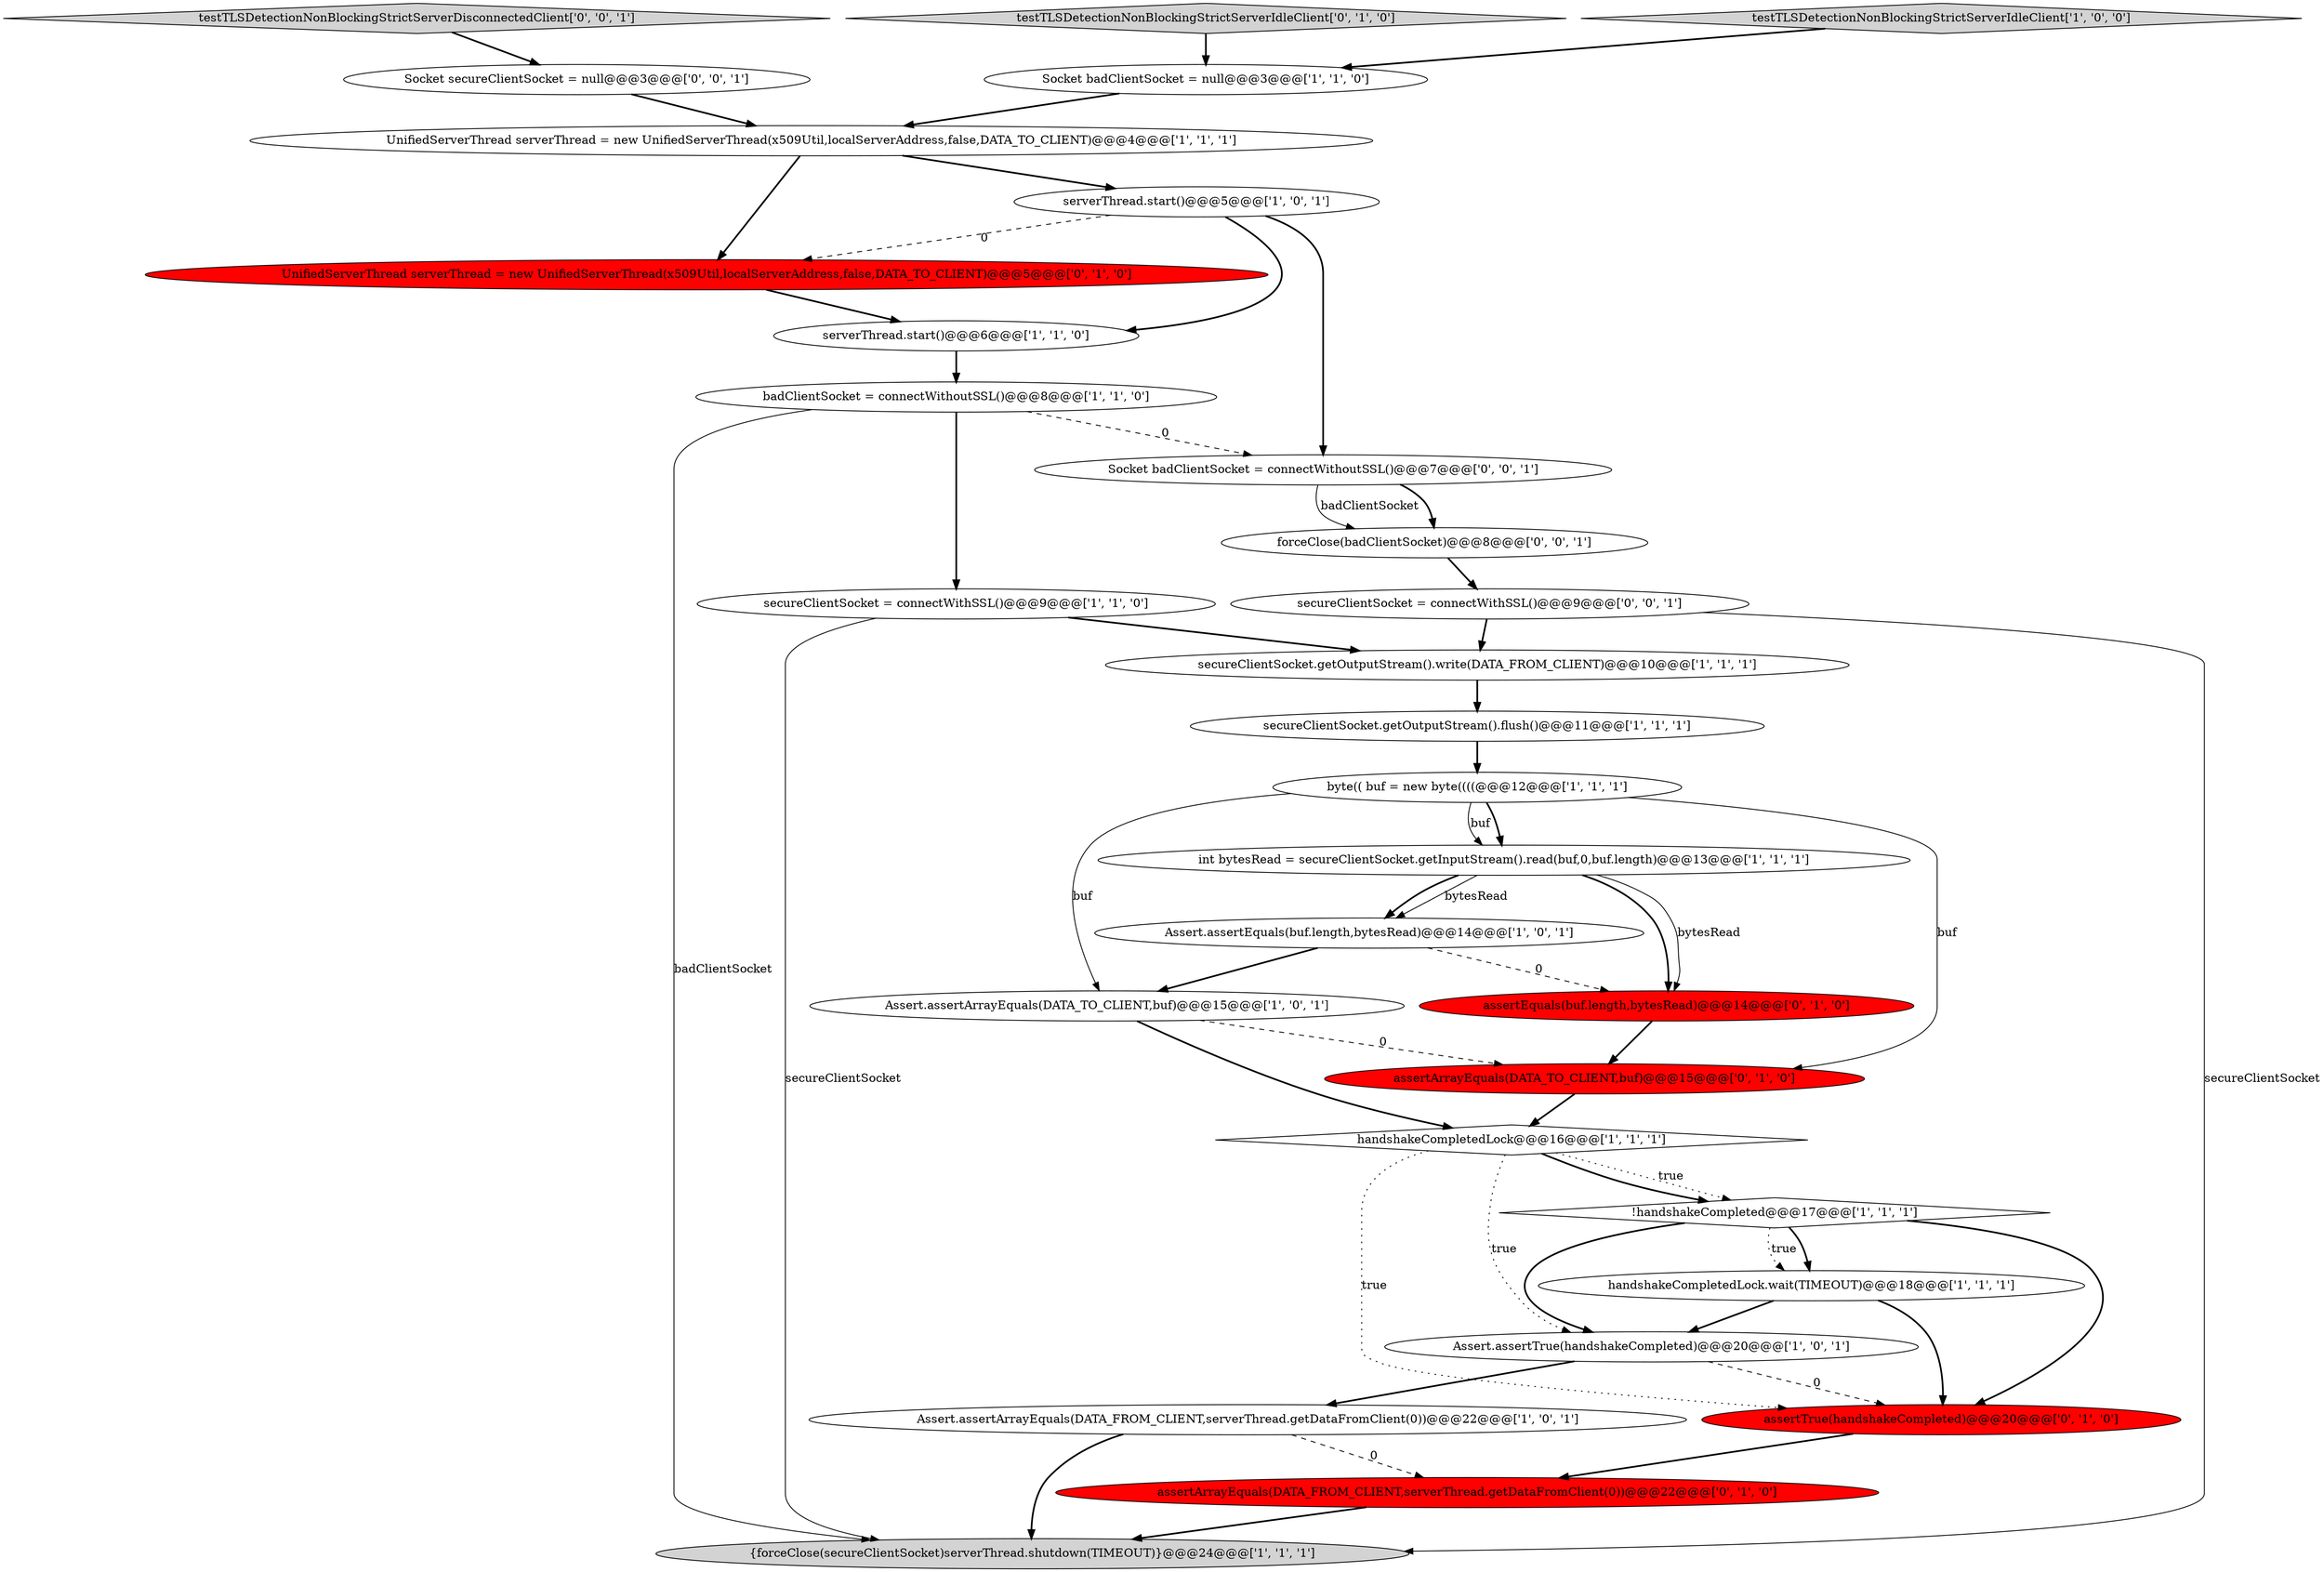 digraph {
22 [style = filled, label = "UnifiedServerThread serverThread = new UnifiedServerThread(x509Util,localServerAddress,false,DATA_TO_CLIENT)@@@5@@@['0', '1', '0']", fillcolor = red, shape = ellipse image = "AAA1AAABBB2BBB"];
11 [style = filled, label = "byte(( buf = new byte((((@@@12@@@['1', '1', '1']", fillcolor = white, shape = ellipse image = "AAA0AAABBB1BBB"];
14 [style = filled, label = "int bytesRead = secureClientSocket.getInputStream().read(buf,0,buf.length)@@@13@@@['1', '1', '1']", fillcolor = white, shape = ellipse image = "AAA0AAABBB1BBB"];
21 [style = filled, label = "assertTrue(handshakeCompleted)@@@20@@@['0', '1', '0']", fillcolor = red, shape = ellipse image = "AAA1AAABBB2BBB"];
19 [style = filled, label = "assertArrayEquals(DATA_FROM_CLIENT,serverThread.getDataFromClient(0))@@@22@@@['0', '1', '0']", fillcolor = red, shape = ellipse image = "AAA1AAABBB2BBB"];
8 [style = filled, label = "{forceClose(secureClientSocket)serverThread.shutdown(TIMEOUT)}@@@24@@@['1', '1', '1']", fillcolor = lightgray, shape = ellipse image = "AAA0AAABBB1BBB"];
25 [style = filled, label = "Socket badClientSocket = connectWithoutSSL()@@@7@@@['0', '0', '1']", fillcolor = white, shape = ellipse image = "AAA0AAABBB3BBB"];
20 [style = filled, label = "testTLSDetectionNonBlockingStrictServerIdleClient['0', '1', '0']", fillcolor = lightgray, shape = diamond image = "AAA0AAABBB2BBB"];
26 [style = filled, label = "Socket secureClientSocket = null@@@3@@@['0', '0', '1']", fillcolor = white, shape = ellipse image = "AAA0AAABBB3BBB"];
16 [style = filled, label = "Assert.assertArrayEquals(DATA_FROM_CLIENT,serverThread.getDataFromClient(0))@@@22@@@['1', '0', '1']", fillcolor = white, shape = ellipse image = "AAA0AAABBB1BBB"];
7 [style = filled, label = "handshakeCompletedLock@@@16@@@['1', '1', '1']", fillcolor = white, shape = diamond image = "AAA0AAABBB1BBB"];
28 [style = filled, label = "forceClose(badClientSocket)@@@8@@@['0', '0', '1']", fillcolor = white, shape = ellipse image = "AAA0AAABBB3BBB"];
6 [style = filled, label = "!handshakeCompleted@@@17@@@['1', '1', '1']", fillcolor = white, shape = diamond image = "AAA0AAABBB1BBB"];
15 [style = filled, label = "Assert.assertArrayEquals(DATA_TO_CLIENT,buf)@@@15@@@['1', '0', '1']", fillcolor = white, shape = ellipse image = "AAA0AAABBB1BBB"];
24 [style = filled, label = "assertEquals(buf.length,bytesRead)@@@14@@@['0', '1', '0']", fillcolor = red, shape = ellipse image = "AAA1AAABBB2BBB"];
27 [style = filled, label = "secureClientSocket = connectWithSSL()@@@9@@@['0', '0', '1']", fillcolor = white, shape = ellipse image = "AAA0AAABBB3BBB"];
2 [style = filled, label = "secureClientSocket = connectWithSSL()@@@9@@@['1', '1', '0']", fillcolor = white, shape = ellipse image = "AAA0AAABBB1BBB"];
1 [style = filled, label = "badClientSocket = connectWithoutSSL()@@@8@@@['1', '1', '0']", fillcolor = white, shape = ellipse image = "AAA0AAABBB1BBB"];
0 [style = filled, label = "secureClientSocket.getOutputStream().flush()@@@11@@@['1', '1', '1']", fillcolor = white, shape = ellipse image = "AAA0AAABBB1BBB"];
4 [style = filled, label = "serverThread.start()@@@6@@@['1', '1', '0']", fillcolor = white, shape = ellipse image = "AAA0AAABBB1BBB"];
3 [style = filled, label = "UnifiedServerThread serverThread = new UnifiedServerThread(x509Util,localServerAddress,false,DATA_TO_CLIENT)@@@4@@@['1', '1', '1']", fillcolor = white, shape = ellipse image = "AAA0AAABBB1BBB"];
10 [style = filled, label = "secureClientSocket.getOutputStream().write(DATA_FROM_CLIENT)@@@10@@@['1', '1', '1']", fillcolor = white, shape = ellipse image = "AAA0AAABBB1BBB"];
9 [style = filled, label = "Assert.assertTrue(handshakeCompleted)@@@20@@@['1', '0', '1']", fillcolor = white, shape = ellipse image = "AAA0AAABBB1BBB"];
29 [style = filled, label = "testTLSDetectionNonBlockingStrictServerDisconnectedClient['0', '0', '1']", fillcolor = lightgray, shape = diamond image = "AAA0AAABBB3BBB"];
17 [style = filled, label = "serverThread.start()@@@5@@@['1', '0', '1']", fillcolor = white, shape = ellipse image = "AAA0AAABBB1BBB"];
23 [style = filled, label = "assertArrayEquals(DATA_TO_CLIENT,buf)@@@15@@@['0', '1', '0']", fillcolor = red, shape = ellipse image = "AAA1AAABBB2BBB"];
5 [style = filled, label = "handshakeCompletedLock.wait(TIMEOUT)@@@18@@@['1', '1', '1']", fillcolor = white, shape = ellipse image = "AAA0AAABBB1BBB"];
13 [style = filled, label = "Socket badClientSocket = null@@@3@@@['1', '1', '0']", fillcolor = white, shape = ellipse image = "AAA0AAABBB1BBB"];
12 [style = filled, label = "testTLSDetectionNonBlockingStrictServerIdleClient['1', '0', '0']", fillcolor = lightgray, shape = diamond image = "AAA0AAABBB1BBB"];
18 [style = filled, label = "Assert.assertEquals(buf.length,bytesRead)@@@14@@@['1', '0', '1']", fillcolor = white, shape = ellipse image = "AAA0AAABBB1BBB"];
14->24 [style = bold, label=""];
17->25 [style = bold, label=""];
7->6 [style = dotted, label="true"];
25->28 [style = bold, label=""];
15->23 [style = dashed, label="0"];
20->13 [style = bold, label=""];
15->7 [style = bold, label=""];
5->9 [style = bold, label=""];
16->8 [style = bold, label=""];
21->19 [style = bold, label=""];
11->14 [style = bold, label=""];
16->19 [style = dashed, label="0"];
6->21 [style = bold, label=""];
26->3 [style = bold, label=""];
18->15 [style = bold, label=""];
0->11 [style = bold, label=""];
14->18 [style = solid, label="bytesRead"];
7->9 [style = dotted, label="true"];
2->10 [style = bold, label=""];
3->22 [style = bold, label=""];
27->8 [style = solid, label="secureClientSocket"];
25->28 [style = solid, label="badClientSocket"];
9->16 [style = bold, label=""];
19->8 [style = bold, label=""];
11->14 [style = solid, label="buf"];
22->4 [style = bold, label=""];
29->26 [style = bold, label=""];
14->24 [style = solid, label="bytesRead"];
5->21 [style = bold, label=""];
12->13 [style = bold, label=""];
11->15 [style = solid, label="buf"];
6->5 [style = bold, label=""];
11->23 [style = solid, label="buf"];
13->3 [style = bold, label=""];
9->21 [style = dashed, label="0"];
27->10 [style = bold, label=""];
10->0 [style = bold, label=""];
7->6 [style = bold, label=""];
3->17 [style = bold, label=""];
14->18 [style = bold, label=""];
1->2 [style = bold, label=""];
4->1 [style = bold, label=""];
23->7 [style = bold, label=""];
28->27 [style = bold, label=""];
6->9 [style = bold, label=""];
1->25 [style = dashed, label="0"];
7->21 [style = dotted, label="true"];
1->8 [style = solid, label="badClientSocket"];
17->4 [style = bold, label=""];
2->8 [style = solid, label="secureClientSocket"];
6->5 [style = dotted, label="true"];
18->24 [style = dashed, label="0"];
24->23 [style = bold, label=""];
17->22 [style = dashed, label="0"];
}
